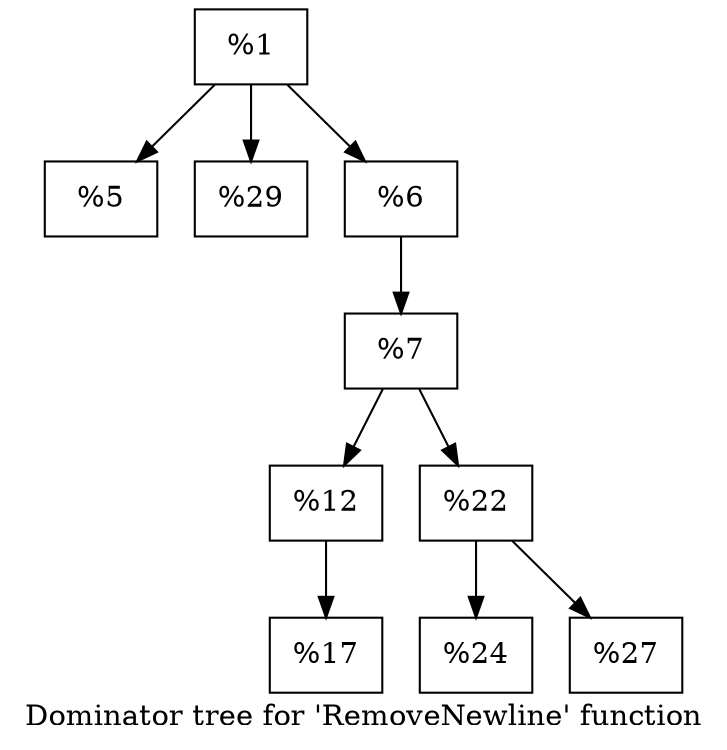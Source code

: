 digraph "Dominator tree for 'RemoveNewline' function" {
	label="Dominator tree for 'RemoveNewline' function";

	Node0x257f590 [shape=record,label="{%1}"];
	Node0x257f590 -> Node0x25637d0;
	Node0x257f590 -> Node0x25bcf40;
	Node0x257f590 -> Node0x255b0d0;
	Node0x25637d0 [shape=record,label="{%5}"];
	Node0x25bcf40 [shape=record,label="{%29}"];
	Node0x255b0d0 [shape=record,label="{%6}"];
	Node0x255b0d0 -> Node0x25f0e70;
	Node0x25f0e70 [shape=record,label="{%7}"];
	Node0x25f0e70 -> Node0x2570d30;
	Node0x25f0e70 -> Node0x25ac540;
	Node0x2570d30 [shape=record,label="{%12}"];
	Node0x2570d30 -> Node0x25c16e0;
	Node0x25c16e0 [shape=record,label="{%17}"];
	Node0x25ac540 [shape=record,label="{%22}"];
	Node0x25ac540 -> Node0x25ac230;
	Node0x25ac540 -> Node0x256d0e0;
	Node0x25ac230 [shape=record,label="{%24}"];
	Node0x256d0e0 [shape=record,label="{%27}"];
}
